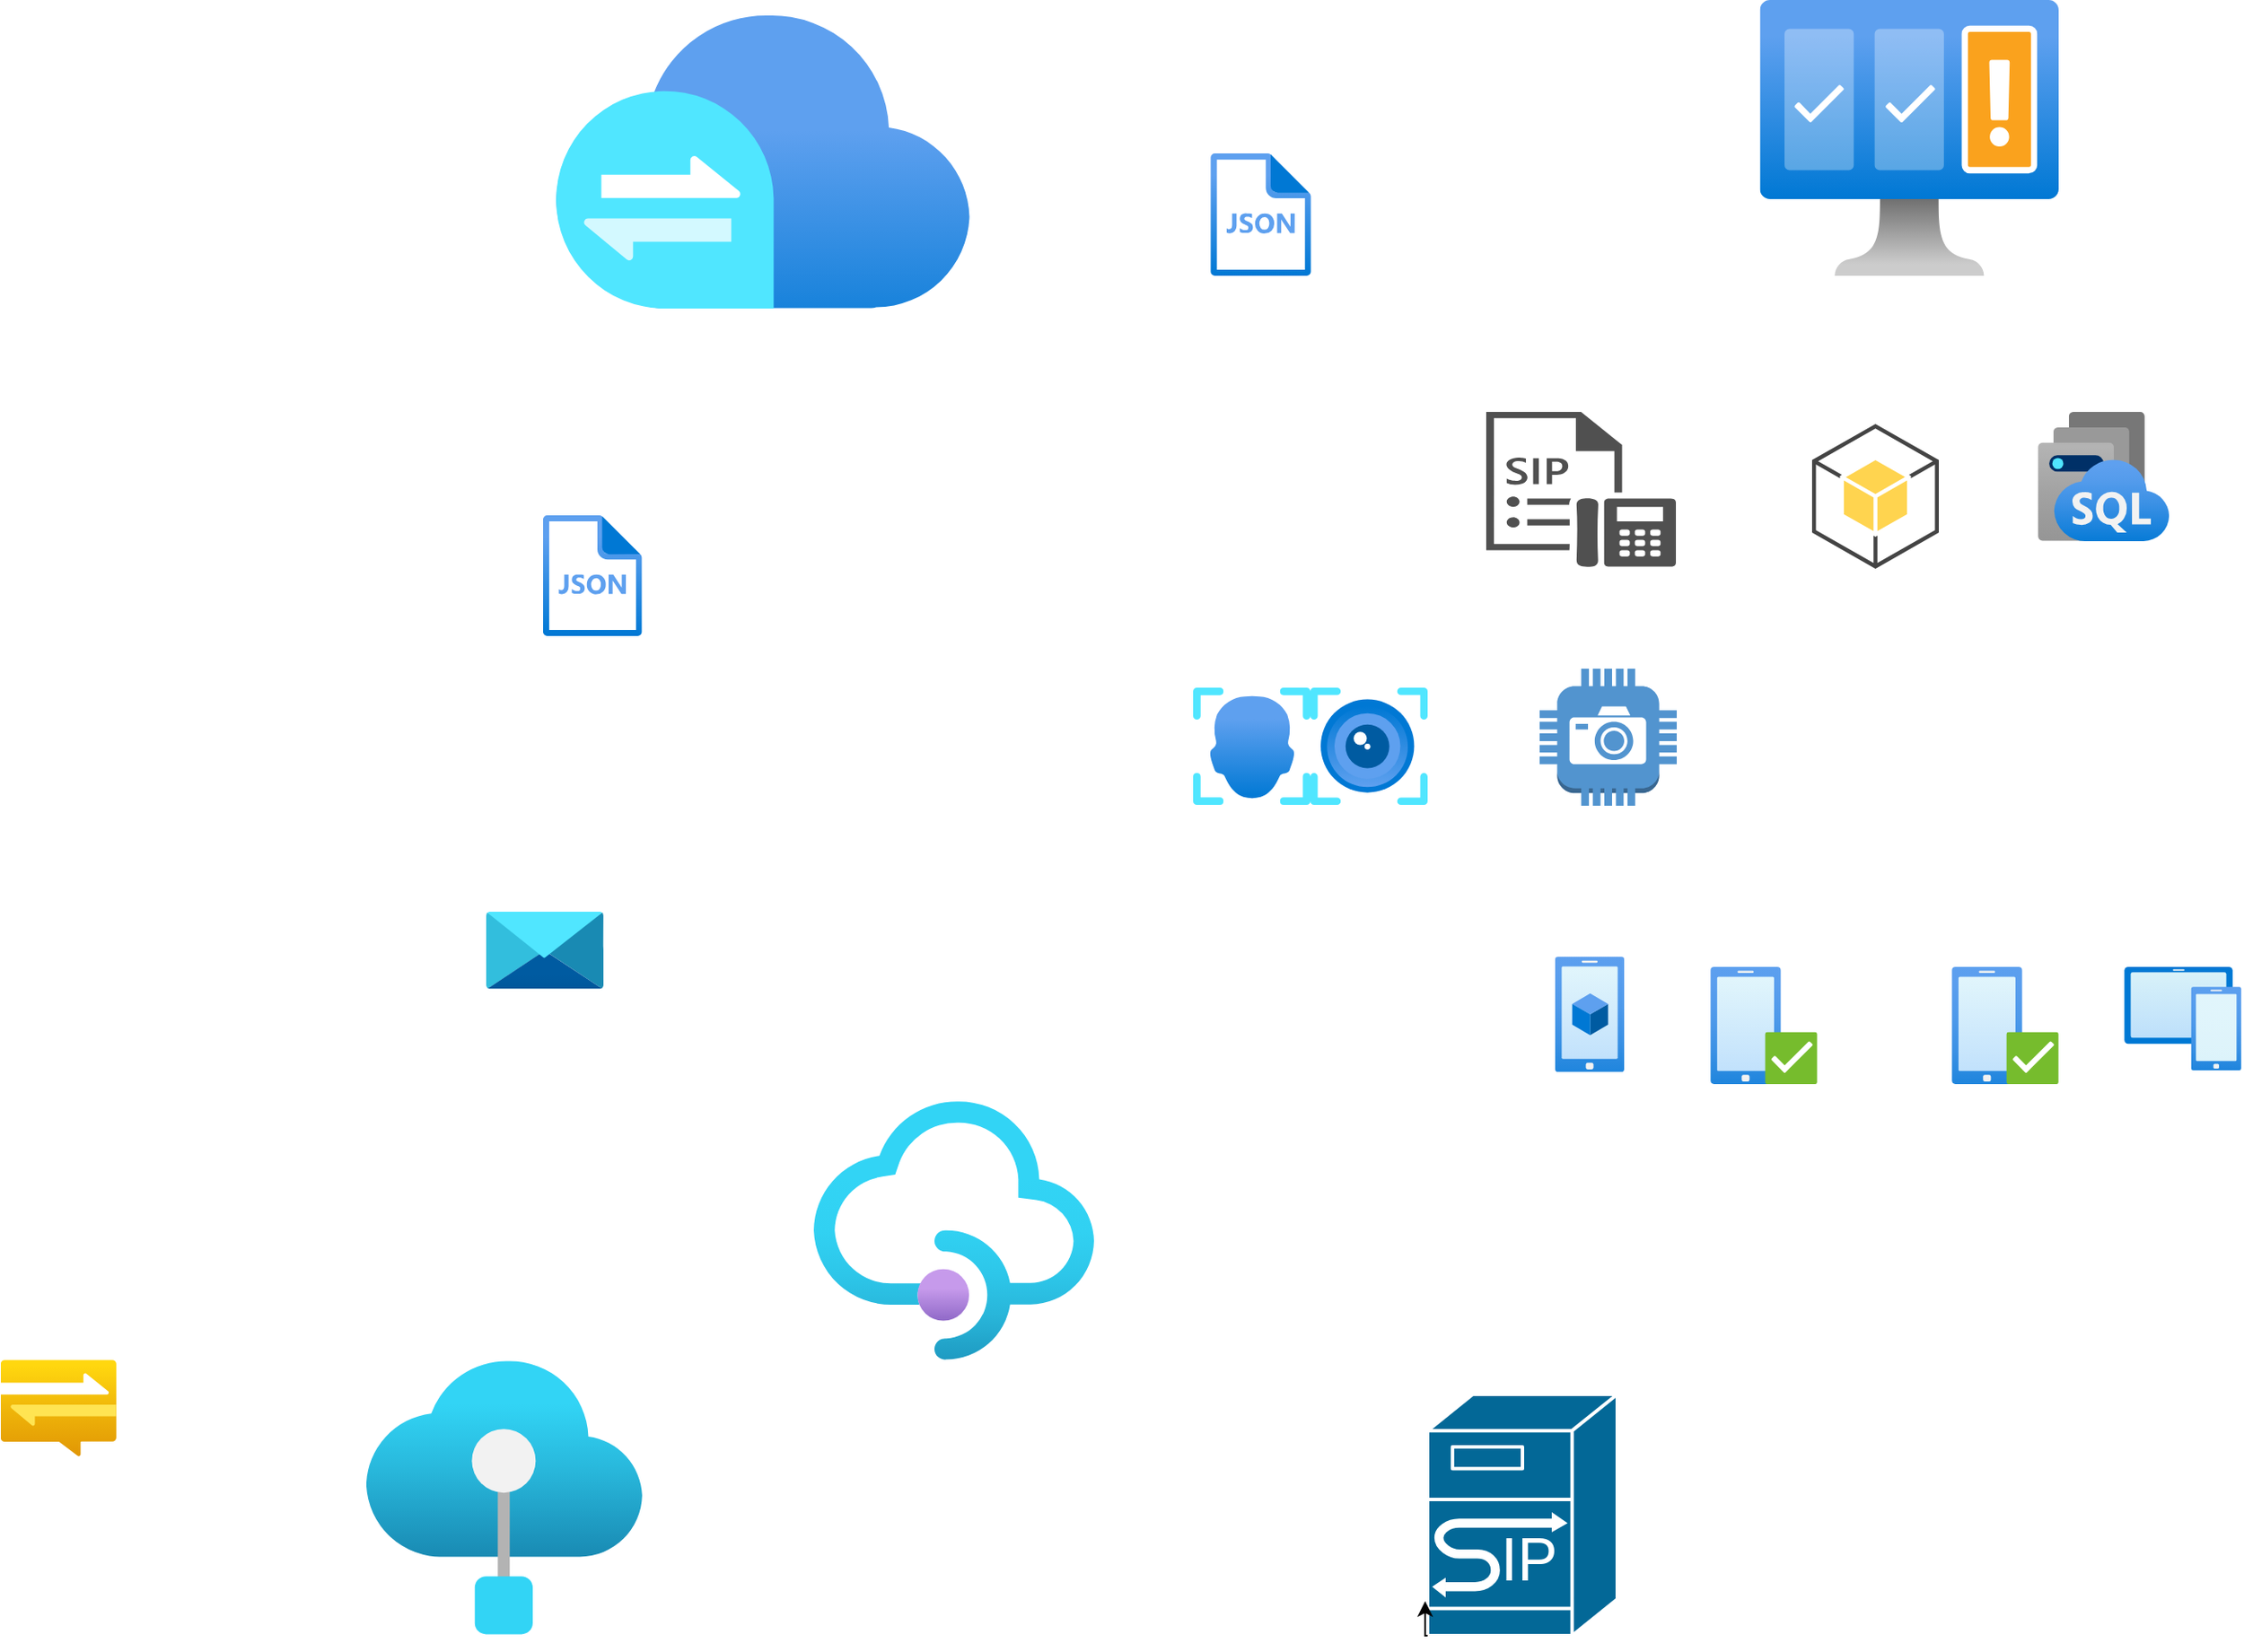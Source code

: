 <mxfile version="28.0.6">
  <diagram name="Page-1" id="5-EtWSU6YtfRYnp5921K">
    <mxGraphModel dx="1856" dy="1924" grid="1" gridSize="10" guides="1" tooltips="1" connect="1" arrows="1" fold="1" page="1" pageScale="1" pageWidth="850" pageHeight="1100" math="0" shadow="0">
      <root>
        <mxCell id="0" />
        <mxCell id="1" parent="0" />
        <mxCell id="HiLvJJbdrpGc3KtGlOCQ-3" value="" style="image;aspect=fixed;html=1;points=[];align=center;fontSize=12;image=img/lib/azure2/ai_machine_learning/Computer_Vision.svg;" vertex="1" parent="1">
          <mxGeometry x="68" width="68" height="68" as="geometry" />
        </mxCell>
        <mxCell id="HiLvJJbdrpGc3KtGlOCQ-4" value="" style="image;aspect=fixed;html=1;points=[];align=center;fontSize=12;image=img/lib/azure2/ai_machine_learning/Face_APIs.svg;" vertex="1" parent="1">
          <mxGeometry width="68" height="68" as="geometry" />
        </mxCell>
        <mxCell id="HiLvJJbdrpGc3KtGlOCQ-5" value="" style="image;aspect=fixed;html=1;points=[];align=center;fontSize=12;image=img/lib/azure2/app_services/API_Management_Services.svg;" vertex="1" parent="1">
          <mxGeometry x="-220" y="240" width="162.5" height="150" as="geometry" />
        </mxCell>
        <mxCell id="HiLvJJbdrpGc3KtGlOCQ-6" value="" style="image;aspect=fixed;html=1;points=[];align=center;fontSize=12;image=img/lib/azure2/iot/IoT_Edge.svg;" vertex="1" parent="1">
          <mxGeometry x="-479.56" y="390" width="160" height="160" as="geometry" />
        </mxCell>
        <mxCell id="HiLvJJbdrpGc3KtGlOCQ-8" value="" style="image;aspect=fixed;html=1;points=[];align=center;fontSize=12;image=img/lib/azure2/app_services/Notification_Hubs.svg;" vertex="1" parent="1">
          <mxGeometry x="-691.56" y="390" width="67" height="56.0" as="geometry" />
        </mxCell>
        <mxCell id="HiLvJJbdrpGc3KtGlOCQ-9" value="" style="image;aspect=fixed;html=1;points=[];align=center;fontSize=12;image=img/lib/azure2/storage/Data_Share_Invitations.svg;" vertex="1" parent="1">
          <mxGeometry x="-410.0" y="130" width="68" height="44.8" as="geometry" />
        </mxCell>
        <mxCell id="HiLvJJbdrpGc3KtGlOCQ-10" value="" style="image;aspect=fixed;html=1;points=[];align=center;fontSize=12;image=img/lib/azure2/other/Instance_Pools.svg;" vertex="1" parent="1">
          <mxGeometry x="490" y="-160" width="76.17" height="75" as="geometry" />
        </mxCell>
        <mxCell id="HiLvJJbdrpGc3KtGlOCQ-13" value="" style="image;aspect=fixed;html=1;points=[];align=center;fontSize=12;image=img/lib/azure2/general/Templates.svg;" vertex="1" parent="1">
          <mxGeometry x="10" y="-310" width="58.46" height="71" as="geometry" />
        </mxCell>
        <mxCell id="HiLvJJbdrpGc3KtGlOCQ-14" value="" style="image;aspect=fixed;html=1;points=[];align=center;fontSize=12;image=img/lib/azure2/storage/Azure_Stack_Edge.svg;" vertex="1" parent="1">
          <mxGeometry x="-370" y="-390" width="240.83" height="170" as="geometry" />
        </mxCell>
        <mxCell id="HiLvJJbdrpGc3KtGlOCQ-15" value="" style="image;aspect=fixed;html=1;points=[];align=center;fontSize=12;image=img/lib/azure2/intune/Device_Compliance.svg;" vertex="1" parent="1">
          <mxGeometry x="440" y="162" width="62" height="68" as="geometry" />
        </mxCell>
        <mxCell id="HiLvJJbdrpGc3KtGlOCQ-16" value="" style="image;aspect=fixed;html=1;points=[];align=center;fontSize=12;image=img/lib/azure2/intune/Devices.svg;" vertex="1" parent="1">
          <mxGeometry x="540" y="162" width="68" height="60" as="geometry" />
        </mxCell>
        <mxCell id="HiLvJJbdrpGc3KtGlOCQ-19" value="" style="shape=mxgraph.cisco.servers.sip_proxy_server;html=1;pointerEvents=1;dashed=0;fillColor=#036897;strokeColor=#ffffff;strokeWidth=2;verticalLabelPosition=bottom;verticalAlign=top;align=center;outlineConnect=0;" vertex="1" parent="1">
          <mxGeometry x="136" y="410.0" width="110" height="140" as="geometry" />
        </mxCell>
        <mxCell id="HiLvJJbdrpGc3KtGlOCQ-20" value="" style="sketch=0;pointerEvents=1;shadow=0;dashed=0;html=1;strokeColor=none;fillColor=#505050;labelPosition=center;verticalLabelPosition=bottom;verticalAlign=top;outlineConnect=0;align=center;shape=mxgraph.office.communications.sip_uri_um_dial_plan;" vertex="1" parent="1">
          <mxGeometry x="170" y="-160" width="110" height="90" as="geometry" />
        </mxCell>
        <mxCell id="HiLvJJbdrpGc3KtGlOCQ-22" style="edgeStyle=orthogonalEdgeStyle;rounded=0;orthogonalLoop=1;jettySize=auto;html=1;exitX=0;exitY=1;exitDx=0;exitDy=0;exitPerimeter=0;entryX=-0.013;entryY=0.857;entryDx=0;entryDy=0;entryPerimeter=0;" edge="1" parent="1" source="HiLvJJbdrpGc3KtGlOCQ-19" target="HiLvJJbdrpGc3KtGlOCQ-19">
          <mxGeometry relative="1" as="geometry" />
        </mxCell>
        <mxCell id="HiLvJJbdrpGc3KtGlOCQ-25" value="" style="image;aspect=fixed;html=1;points=[];align=center;fontSize=12;image=img/lib/azure2/general/Templates.svg;" vertex="1" parent="1">
          <mxGeometry x="-377.2" y="-100" width="57.64" height="70" as="geometry" />
        </mxCell>
        <mxCell id="HiLvJJbdrpGc3KtGlOCQ-26" value="" style="image;aspect=fixed;html=1;points=[];align=center;fontSize=12;image=img/lib/azure2/intune/Device_Compliance.svg;" vertex="1" parent="1">
          <mxGeometry x="300" y="162" width="62" height="68" as="geometry" />
        </mxCell>
        <mxCell id="HiLvJJbdrpGc3KtGlOCQ-27" value="" style="image;aspect=fixed;html=1;points=[];align=center;fontSize=12;image=img/lib/azure2/ai_machine_learning/Content_Moderators.svg;" vertex="1" parent="1">
          <mxGeometry x="328.75" y="-399" width="173.25" height="160" as="geometry" />
        </mxCell>
        <mxCell id="HiLvJJbdrpGc3KtGlOCQ-28" value="" style="outlineConnect=0;dashed=0;verticalLabelPosition=bottom;verticalAlign=top;align=center;html=1;shape=mxgraph.aws3.android;fillColor=#FFD44F;gradientColor=none;" vertex="1" parent="1">
          <mxGeometry x="359" y="-153" width="73.5" height="84" as="geometry" />
        </mxCell>
        <mxCell id="HiLvJJbdrpGc3KtGlOCQ-30" value="" style="image;aspect=fixed;html=1;points=[];align=center;fontSize=12;image=img/lib/azure2/general/Mobile.svg;" vertex="1" parent="1">
          <mxGeometry x="210" y="156" width="40" height="67" as="geometry" />
        </mxCell>
        <mxCell id="HiLvJJbdrpGc3KtGlOCQ-31" value="" style="outlineConnect=0;dashed=0;verticalLabelPosition=bottom;verticalAlign=top;align=center;html=1;shape=mxgraph.aws3.camera;fillColor=#5294CF;gradientColor=none;" vertex="1" parent="1">
          <mxGeometry x="201" y="-11" width="79.5" height="79.5" as="geometry" />
        </mxCell>
      </root>
    </mxGraphModel>
  </diagram>
</mxfile>
